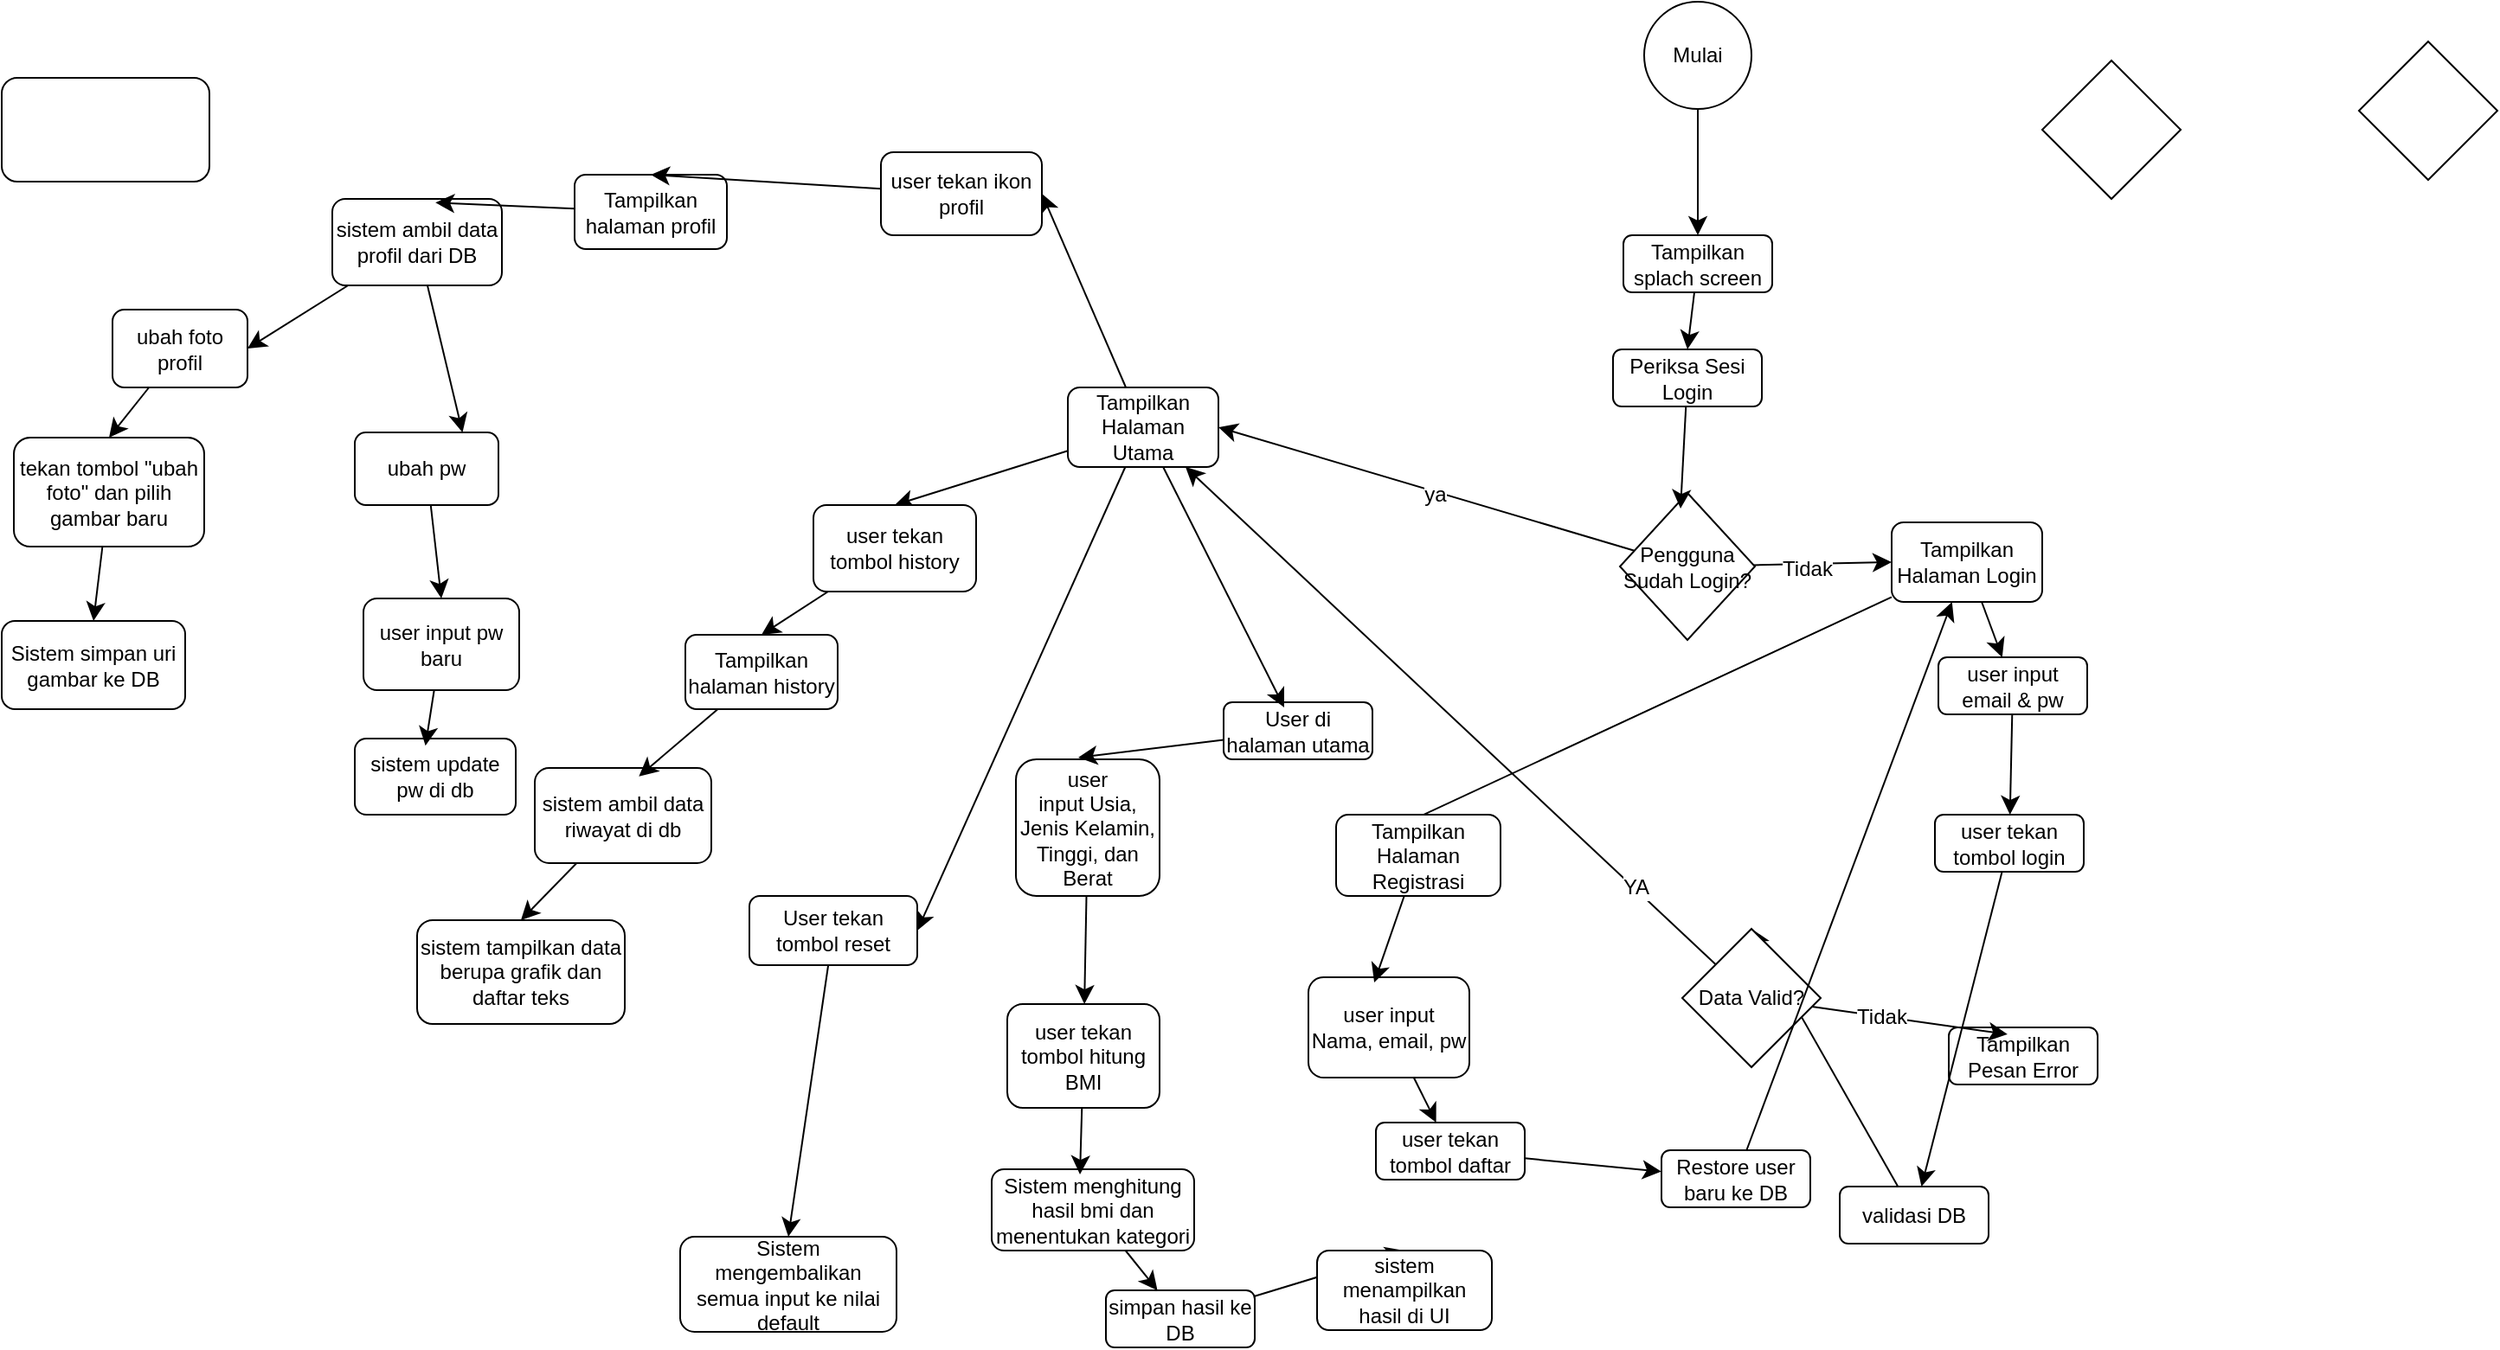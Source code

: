 <mxfile version="28.0.6">
  <diagram name="Page-1" id="vwUs4SDPO9vyFETedJ_c">
    <mxGraphModel dx="2059" dy="1264" grid="0" gridSize="10" guides="1" tooltips="1" connect="1" arrows="1" fold="1" page="0" pageScale="1" pageWidth="850" pageHeight="1100" math="0" shadow="0">
      <root>
        <mxCell id="0" />
        <mxCell id="1" parent="0" />
        <mxCell id="-v9NiKOyGOXGEarku2j1-68" style="edgeStyle=none;curved=1;rounded=0;orthogonalLoop=1;jettySize=auto;html=1;fontSize=12;startSize=8;endSize=8;" edge="1" parent="1" source="-v9NiKOyGOXGEarku2j1-17" target="-v9NiKOyGOXGEarku2j1-55">
          <mxGeometry relative="1" as="geometry" />
        </mxCell>
        <mxCell id="-v9NiKOyGOXGEarku2j1-17" value="Sistem menghitung hasil bmi&amp;nbsp;dan menentukan kategori" style="rounded=1;whiteSpace=wrap;html=1;" vertex="1" parent="1">
          <mxGeometry x="-348" y="357" width="117" height="47" as="geometry" />
        </mxCell>
        <mxCell id="-v9NiKOyGOXGEarku2j1-27" style="edgeStyle=none;curved=1;rounded=0;orthogonalLoop=1;jettySize=auto;html=1;entryX=0.5;entryY=0;entryDx=0;entryDy=0;fontSize=12;startSize=8;endSize=8;" edge="1" parent="1" source="-v9NiKOyGOXGEarku2j1-18" target="-v9NiKOyGOXGEarku2j1-26">
          <mxGeometry relative="1" as="geometry" />
        </mxCell>
        <mxCell id="-v9NiKOyGOXGEarku2j1-18" value="Tampilkan splach screen" style="rounded=1;whiteSpace=wrap;html=1;" vertex="1" parent="1">
          <mxGeometry x="17" y="-183" width="86" height="33" as="geometry" />
        </mxCell>
        <mxCell id="-v9NiKOyGOXGEarku2j1-23" style="edgeStyle=none;curved=1;rounded=0;orthogonalLoop=1;jettySize=auto;html=1;entryX=0.5;entryY=0;entryDx=0;entryDy=0;fontSize=12;startSize=8;endSize=8;" edge="1" parent="1" source="-v9NiKOyGOXGEarku2j1-22" target="-v9NiKOyGOXGEarku2j1-18">
          <mxGeometry relative="1" as="geometry" />
        </mxCell>
        <mxCell id="-v9NiKOyGOXGEarku2j1-22" value="Mulai" style="ellipse;whiteSpace=wrap;html=1;aspect=fixed;" vertex="1" parent="1">
          <mxGeometry x="29" y="-318" width="62" height="62" as="geometry" />
        </mxCell>
        <mxCell id="-v9NiKOyGOXGEarku2j1-35" style="edgeStyle=none;curved=1;rounded=0;orthogonalLoop=1;jettySize=auto;html=1;entryX=0;entryY=0.5;entryDx=0;entryDy=0;fontSize=12;startSize=8;endSize=8;" edge="1" parent="1" source="-v9NiKOyGOXGEarku2j1-24" target="-v9NiKOyGOXGEarku2j1-34">
          <mxGeometry relative="1" as="geometry" />
        </mxCell>
        <mxCell id="-v9NiKOyGOXGEarku2j1-36" value="Tidak" style="edgeLabel;html=1;align=center;verticalAlign=middle;resizable=0;points=[];fontSize=12;" vertex="1" connectable="0" parent="-v9NiKOyGOXGEarku2j1-35">
          <mxGeometry x="-0.231" y="-3" relative="1" as="geometry">
            <mxPoint as="offset" />
          </mxGeometry>
        </mxCell>
        <mxCell id="-v9NiKOyGOXGEarku2j1-37" style="edgeStyle=none;curved=1;rounded=0;orthogonalLoop=1;jettySize=auto;html=1;entryX=1;entryY=0.5;entryDx=0;entryDy=0;fontSize=12;startSize=8;endSize=8;" edge="1" parent="1" source="-v9NiKOyGOXGEarku2j1-24" target="-v9NiKOyGOXGEarku2j1-33">
          <mxGeometry relative="1" as="geometry" />
        </mxCell>
        <mxCell id="-v9NiKOyGOXGEarku2j1-38" value="ya" style="edgeLabel;html=1;align=center;verticalAlign=middle;resizable=0;points=[];fontSize=12;" vertex="1" connectable="0" parent="-v9NiKOyGOXGEarku2j1-37">
          <mxGeometry x="-0.037" y="2" relative="1" as="geometry">
            <mxPoint as="offset" />
          </mxGeometry>
        </mxCell>
        <mxCell id="-v9NiKOyGOXGEarku2j1-24" value=" Pengguna Sudah Login?" style="rhombus;whiteSpace=wrap;html=1;" vertex="1" parent="1">
          <mxGeometry x="15" y="-34" width="78" height="85" as="geometry" />
        </mxCell>
        <mxCell id="-v9NiKOyGOXGEarku2j1-26" value="Periksa Sesi Login" style="rounded=1;whiteSpace=wrap;html=1;" vertex="1" parent="1">
          <mxGeometry x="11" y="-117" width="86" height="33" as="geometry" />
        </mxCell>
        <mxCell id="-v9NiKOyGOXGEarku2j1-28" style="edgeStyle=none;curved=1;rounded=0;orthogonalLoop=1;jettySize=auto;html=1;entryX=0.449;entryY=0.106;entryDx=0;entryDy=0;entryPerimeter=0;fontSize=12;startSize=8;endSize=8;" edge="1" parent="1" source="-v9NiKOyGOXGEarku2j1-26" target="-v9NiKOyGOXGEarku2j1-24">
          <mxGeometry relative="1" as="geometry" />
        </mxCell>
        <mxCell id="-v9NiKOyGOXGEarku2j1-29" value="Tampilkan Pesan Error" style="rounded=1;whiteSpace=wrap;html=1;" vertex="1" parent="1">
          <mxGeometry x="205" y="275" width="86" height="33" as="geometry" />
        </mxCell>
        <mxCell id="-v9NiKOyGOXGEarku2j1-46" style="edgeStyle=none;curved=1;rounded=0;orthogonalLoop=1;jettySize=auto;html=1;entryX=0.5;entryY=0;entryDx=0;entryDy=0;fontSize=12;startSize=8;endSize=8;" edge="1" parent="1" source="-v9NiKOyGOXGEarku2j1-30" target="-v9NiKOyGOXGEarku2j1-44">
          <mxGeometry relative="1" as="geometry" />
        </mxCell>
        <mxCell id="-v9NiKOyGOXGEarku2j1-30" value="validasi DB" style="rounded=1;whiteSpace=wrap;html=1;" vertex="1" parent="1">
          <mxGeometry x="142" y="367" width="86" height="33" as="geometry" />
        </mxCell>
        <mxCell id="-v9NiKOyGOXGEarku2j1-42" style="edgeStyle=none;curved=1;rounded=0;orthogonalLoop=1;jettySize=auto;html=1;fontSize=12;startSize=8;endSize=8;" edge="1" parent="1" source="-v9NiKOyGOXGEarku2j1-31" target="-v9NiKOyGOXGEarku2j1-30">
          <mxGeometry relative="1" as="geometry" />
        </mxCell>
        <mxCell id="-v9NiKOyGOXGEarku2j1-31" value="user tekan tombol login" style="rounded=1;whiteSpace=wrap;html=1;" vertex="1" parent="1">
          <mxGeometry x="197" y="152" width="86" height="33" as="geometry" />
        </mxCell>
        <mxCell id="-v9NiKOyGOXGEarku2j1-40" style="edgeStyle=none;curved=1;rounded=0;orthogonalLoop=1;jettySize=auto;html=1;fontSize=12;startSize=8;endSize=8;" edge="1" parent="1" source="-v9NiKOyGOXGEarku2j1-32" target="-v9NiKOyGOXGEarku2j1-31">
          <mxGeometry relative="1" as="geometry" />
        </mxCell>
        <mxCell id="-v9NiKOyGOXGEarku2j1-32" value="user input email &amp;amp; pw" style="rounded=1;whiteSpace=wrap;html=1;" vertex="1" parent="1">
          <mxGeometry x="199" y="61" width="86" height="33" as="geometry" />
        </mxCell>
        <mxCell id="-v9NiKOyGOXGEarku2j1-81" style="edgeStyle=none;curved=1;rounded=0;orthogonalLoop=1;jettySize=auto;html=1;entryX=1;entryY=0.5;entryDx=0;entryDy=0;fontSize=12;startSize=8;endSize=8;" edge="1" parent="1" source="-v9NiKOyGOXGEarku2j1-33" target="-v9NiKOyGOXGEarku2j1-78">
          <mxGeometry relative="1" as="geometry" />
        </mxCell>
        <mxCell id="-v9NiKOyGOXGEarku2j1-85" style="edgeStyle=none;curved=1;rounded=0;orthogonalLoop=1;jettySize=auto;html=1;entryX=1;entryY=0.5;entryDx=0;entryDy=0;fontSize=12;startSize=8;endSize=8;" edge="1" parent="1" source="-v9NiKOyGOXGEarku2j1-33" target="-v9NiKOyGOXGEarku2j1-77">
          <mxGeometry relative="1" as="geometry" />
        </mxCell>
        <mxCell id="-v9NiKOyGOXGEarku2j1-97" style="edgeStyle=none;curved=1;rounded=0;orthogonalLoop=1;jettySize=auto;html=1;entryX=0.5;entryY=0;entryDx=0;entryDy=0;fontSize=12;startSize=8;endSize=8;" edge="1" parent="1" source="-v9NiKOyGOXGEarku2j1-33" target="-v9NiKOyGOXGEarku2j1-71">
          <mxGeometry relative="1" as="geometry" />
        </mxCell>
        <mxCell id="-v9NiKOyGOXGEarku2j1-33" value="Tampilkan Halaman Utama" style="rounded=1;whiteSpace=wrap;html=1;" vertex="1" parent="1">
          <mxGeometry x="-304" y="-95" width="87" height="46" as="geometry" />
        </mxCell>
        <mxCell id="-v9NiKOyGOXGEarku2j1-39" style="edgeStyle=none;curved=1;rounded=0;orthogonalLoop=1;jettySize=auto;html=1;fontSize=12;startSize=8;endSize=8;" edge="1" parent="1" source="-v9NiKOyGOXGEarku2j1-34" target="-v9NiKOyGOXGEarku2j1-32">
          <mxGeometry relative="1" as="geometry" />
        </mxCell>
        <mxCell id="-v9NiKOyGOXGEarku2j1-53" style="edgeStyle=none;curved=1;rounded=0;orthogonalLoop=1;jettySize=auto;html=1;entryX=0;entryY=0.5;entryDx=0;entryDy=0;fontSize=12;startSize=8;endSize=8;" edge="1" parent="1" source="-v9NiKOyGOXGEarku2j1-34" target="-v9NiKOyGOXGEarku2j1-52">
          <mxGeometry relative="1" as="geometry" />
        </mxCell>
        <mxCell id="-v9NiKOyGOXGEarku2j1-34" value="Tampilkan Halaman Login" style="rounded=1;whiteSpace=wrap;html=1;" vertex="1" parent="1">
          <mxGeometry x="172" y="-17" width="87" height="46" as="geometry" />
        </mxCell>
        <mxCell id="-v9NiKOyGOXGEarku2j1-43" value="" style="rhombus;whiteSpace=wrap;html=1;" vertex="1" parent="1">
          <mxGeometry x="259" y="-284" width="80" height="80" as="geometry" />
        </mxCell>
        <mxCell id="-v9NiKOyGOXGEarku2j1-47" style="edgeStyle=none;curved=1;rounded=0;orthogonalLoop=1;jettySize=auto;html=1;fontSize=12;startSize=8;endSize=8;" edge="1" parent="1" source="-v9NiKOyGOXGEarku2j1-44" target="-v9NiKOyGOXGEarku2j1-33">
          <mxGeometry relative="1" as="geometry" />
        </mxCell>
        <mxCell id="-v9NiKOyGOXGEarku2j1-48" value="YA" style="edgeLabel;html=1;align=center;verticalAlign=middle;resizable=0;points=[];fontSize=12;" vertex="1" connectable="0" parent="-v9NiKOyGOXGEarku2j1-47">
          <mxGeometry x="-0.694" y="-1" relative="1" as="geometry">
            <mxPoint as="offset" />
          </mxGeometry>
        </mxCell>
        <mxCell id="-v9NiKOyGOXGEarku2j1-44" value="Data Valid?" style="rhombus;whiteSpace=wrap;html=1;" vertex="1" parent="1">
          <mxGeometry x="51" y="218" width="80" height="80" as="geometry" />
        </mxCell>
        <mxCell id="-v9NiKOyGOXGEarku2j1-45" value="" style="rhombus;whiteSpace=wrap;html=1;" vertex="1" parent="1">
          <mxGeometry x="442" y="-295" width="80" height="80" as="geometry" />
        </mxCell>
        <mxCell id="-v9NiKOyGOXGEarku2j1-49" style="edgeStyle=none;curved=1;rounded=0;orthogonalLoop=1;jettySize=auto;html=1;entryX=0.395;entryY=0.121;entryDx=0;entryDy=0;entryPerimeter=0;fontSize=12;startSize=8;endSize=8;" edge="1" parent="1" source="-v9NiKOyGOXGEarku2j1-44" target="-v9NiKOyGOXGEarku2j1-29">
          <mxGeometry relative="1" as="geometry" />
        </mxCell>
        <mxCell id="-v9NiKOyGOXGEarku2j1-50" value="Tidak" style="edgeLabel;html=1;align=center;verticalAlign=middle;resizable=0;points=[];fontSize=12;" vertex="1" connectable="0" parent="-v9NiKOyGOXGEarku2j1-49">
          <mxGeometry x="-0.313" relative="1" as="geometry">
            <mxPoint x="1" as="offset" />
          </mxGeometry>
        </mxCell>
        <mxCell id="-v9NiKOyGOXGEarku2j1-61" style="edgeStyle=none;curved=1;rounded=0;orthogonalLoop=1;jettySize=auto;html=1;fontSize=12;startSize=8;endSize=8;" edge="1" parent="1" source="-v9NiKOyGOXGEarku2j1-51" target="-v9NiKOyGOXGEarku2j1-60">
          <mxGeometry relative="1" as="geometry" />
        </mxCell>
        <mxCell id="-v9NiKOyGOXGEarku2j1-51" value="user input Nama, email, pw" style="rounded=1;whiteSpace=wrap;html=1;" vertex="1" parent="1">
          <mxGeometry x="-165" y="246" width="93" height="58" as="geometry" />
        </mxCell>
        <mxCell id="-v9NiKOyGOXGEarku2j1-52" value="Tampilkan Halaman Registrasi " style="rounded=1;whiteSpace=wrap;html=1;" vertex="1" parent="1">
          <mxGeometry x="-149" y="152" width="95" height="47" as="geometry" />
        </mxCell>
        <mxCell id="-v9NiKOyGOXGEarku2j1-54" style="edgeStyle=none;curved=1;rounded=0;orthogonalLoop=1;jettySize=auto;html=1;entryX=0.409;entryY=0.052;entryDx=0;entryDy=0;entryPerimeter=0;fontSize=12;startSize=8;endSize=8;" edge="1" parent="1" source="-v9NiKOyGOXGEarku2j1-52" target="-v9NiKOyGOXGEarku2j1-51">
          <mxGeometry relative="1" as="geometry" />
        </mxCell>
        <mxCell id="-v9NiKOyGOXGEarku2j1-70" style="edgeStyle=none;curved=1;rounded=0;orthogonalLoop=1;jettySize=auto;html=1;entryX=0.5;entryY=0;entryDx=0;entryDy=0;fontSize=12;startSize=8;endSize=8;" edge="1" parent="1" source="-v9NiKOyGOXGEarku2j1-55" target="-v9NiKOyGOXGEarku2j1-69">
          <mxGeometry relative="1" as="geometry" />
        </mxCell>
        <mxCell id="-v9NiKOyGOXGEarku2j1-55" value="simpan hasil ke DB" style="rounded=1;whiteSpace=wrap;html=1;" vertex="1" parent="1">
          <mxGeometry x="-282" y="427" width="86" height="33" as="geometry" />
        </mxCell>
        <mxCell id="-v9NiKOyGOXGEarku2j1-66" style="edgeStyle=none;curved=1;rounded=0;orthogonalLoop=1;jettySize=auto;html=1;fontSize=12;startSize=8;endSize=8;" edge="1" parent="1" source="-v9NiKOyGOXGEarku2j1-56" target="-v9NiKOyGOXGEarku2j1-57">
          <mxGeometry relative="1" as="geometry" />
        </mxCell>
        <mxCell id="-v9NiKOyGOXGEarku2j1-56" value="user input&amp;nbsp;Usia, Jenis Kelamin, Tinggi, dan Berat" style="rounded=1;whiteSpace=wrap;html=1;" vertex="1" parent="1">
          <mxGeometry x="-334" y="120" width="83" height="79" as="geometry" />
        </mxCell>
        <mxCell id="-v9NiKOyGOXGEarku2j1-57" value="user tekan tombol hitung BMI" style="rounded=1;whiteSpace=wrap;html=1;" vertex="1" parent="1">
          <mxGeometry x="-339" y="261.5" width="88" height="60" as="geometry" />
        </mxCell>
        <mxCell id="-v9NiKOyGOXGEarku2j1-58" value="User di halaman utama" style="rounded=1;whiteSpace=wrap;html=1;" vertex="1" parent="1">
          <mxGeometry x="-214" y="87" width="86" height="33" as="geometry" />
        </mxCell>
        <mxCell id="-v9NiKOyGOXGEarku2j1-63" style="edgeStyle=none;curved=1;rounded=0;orthogonalLoop=1;jettySize=auto;html=1;fontSize=12;startSize=8;endSize=8;" edge="1" parent="1" source="-v9NiKOyGOXGEarku2j1-59" target="-v9NiKOyGOXGEarku2j1-34">
          <mxGeometry relative="1" as="geometry" />
        </mxCell>
        <mxCell id="-v9NiKOyGOXGEarku2j1-59" value="Restore user baru ke DB" style="rounded=1;whiteSpace=wrap;html=1;" vertex="1" parent="1">
          <mxGeometry x="39" y="346" width="86" height="33" as="geometry" />
        </mxCell>
        <mxCell id="-v9NiKOyGOXGEarku2j1-62" style="edgeStyle=none;curved=1;rounded=0;orthogonalLoop=1;jettySize=auto;html=1;fontSize=12;startSize=8;endSize=8;" edge="1" parent="1" source="-v9NiKOyGOXGEarku2j1-60" target="-v9NiKOyGOXGEarku2j1-59">
          <mxGeometry relative="1" as="geometry" />
        </mxCell>
        <mxCell id="-v9NiKOyGOXGEarku2j1-60" value="user tekan tombol daftar" style="rounded=1;whiteSpace=wrap;html=1;" vertex="1" parent="1">
          <mxGeometry x="-126" y="330" width="86" height="33" as="geometry" />
        </mxCell>
        <mxCell id="-v9NiKOyGOXGEarku2j1-64" style="edgeStyle=none;curved=1;rounded=0;orthogonalLoop=1;jettySize=auto;html=1;entryX=0.407;entryY=0.091;entryDx=0;entryDy=0;entryPerimeter=0;fontSize=12;startSize=8;endSize=8;" edge="1" parent="1" source="-v9NiKOyGOXGEarku2j1-33" target="-v9NiKOyGOXGEarku2j1-58">
          <mxGeometry relative="1" as="geometry" />
        </mxCell>
        <mxCell id="-v9NiKOyGOXGEarku2j1-65" style="edgeStyle=none;curved=1;rounded=0;orthogonalLoop=1;jettySize=auto;html=1;entryX=0.434;entryY=-0.013;entryDx=0;entryDy=0;entryPerimeter=0;fontSize=12;startSize=8;endSize=8;" edge="1" parent="1" source="-v9NiKOyGOXGEarku2j1-58" target="-v9NiKOyGOXGEarku2j1-56">
          <mxGeometry relative="1" as="geometry" />
        </mxCell>
        <mxCell id="-v9NiKOyGOXGEarku2j1-67" style="edgeStyle=none;curved=1;rounded=0;orthogonalLoop=1;jettySize=auto;html=1;entryX=0.436;entryY=0.064;entryDx=0;entryDy=0;entryPerimeter=0;fontSize=12;startSize=8;endSize=8;" edge="1" parent="1" source="-v9NiKOyGOXGEarku2j1-57" target="-v9NiKOyGOXGEarku2j1-17">
          <mxGeometry relative="1" as="geometry" />
        </mxCell>
        <mxCell id="-v9NiKOyGOXGEarku2j1-69" value="sistem menampilkan hasil di UI" style="rounded=1;whiteSpace=wrap;html=1;" vertex="1" parent="1">
          <mxGeometry x="-160" y="404" width="101" height="46" as="geometry" />
        </mxCell>
        <mxCell id="-v9NiKOyGOXGEarku2j1-99" style="edgeStyle=none;curved=1;rounded=0;orthogonalLoop=1;jettySize=auto;html=1;entryX=0.5;entryY=0;entryDx=0;entryDy=0;fontSize=12;startSize=8;endSize=8;" edge="1" parent="1" source="-v9NiKOyGOXGEarku2j1-71" target="-v9NiKOyGOXGEarku2j1-98">
          <mxGeometry relative="1" as="geometry" />
        </mxCell>
        <mxCell id="-v9NiKOyGOXGEarku2j1-71" value="user tekan tombol history" style="rounded=1;whiteSpace=wrap;html=1;" vertex="1" parent="1">
          <mxGeometry x="-451" y="-27" width="94" height="50" as="geometry" />
        </mxCell>
        <mxCell id="-v9NiKOyGOXGEarku2j1-93" style="edgeStyle=none;curved=1;rounded=0;orthogonalLoop=1;jettySize=auto;html=1;entryX=0.5;entryY=0;entryDx=0;entryDy=0;fontSize=12;startSize=8;endSize=8;" edge="1" parent="1" source="-v9NiKOyGOXGEarku2j1-72" target="-v9NiKOyGOXGEarku2j1-91">
          <mxGeometry relative="1" as="geometry" />
        </mxCell>
        <mxCell id="-v9NiKOyGOXGEarku2j1-72" value="tekan tombol &quot;ubah foto&quot; dan pilih gambar baru" style="rounded=1;whiteSpace=wrap;html=1;" vertex="1" parent="1">
          <mxGeometry x="-913" y="-66" width="110" height="63" as="geometry" />
        </mxCell>
        <mxCell id="-v9NiKOyGOXGEarku2j1-89" style="edgeStyle=none;curved=1;rounded=0;orthogonalLoop=1;jettySize=auto;html=1;entryX=0.5;entryY=0;entryDx=0;entryDy=0;fontSize=12;startSize=8;endSize=8;" edge="1" parent="1" source="-v9NiKOyGOXGEarku2j1-73" target="-v9NiKOyGOXGEarku2j1-72">
          <mxGeometry relative="1" as="geometry" />
        </mxCell>
        <mxCell id="-v9NiKOyGOXGEarku2j1-73" value="ubah foto profil" style="rounded=1;whiteSpace=wrap;html=1;" vertex="1" parent="1">
          <mxGeometry x="-856" y="-140" width="78" height="45" as="geometry" />
        </mxCell>
        <mxCell id="-v9NiKOyGOXGEarku2j1-87" style="edgeStyle=none;curved=1;rounded=0;orthogonalLoop=1;jettySize=auto;html=1;entryX=1;entryY=0.5;entryDx=0;entryDy=0;fontSize=12;startSize=8;endSize=8;" edge="1" parent="1" source="-v9NiKOyGOXGEarku2j1-74" target="-v9NiKOyGOXGEarku2j1-73">
          <mxGeometry relative="1" as="geometry" />
        </mxCell>
        <mxCell id="-v9NiKOyGOXGEarku2j1-88" style="edgeStyle=none;curved=1;rounded=0;orthogonalLoop=1;jettySize=auto;html=1;entryX=0.75;entryY=0;entryDx=0;entryDy=0;fontSize=12;startSize=8;endSize=8;" edge="1" parent="1" source="-v9NiKOyGOXGEarku2j1-74" target="-v9NiKOyGOXGEarku2j1-75">
          <mxGeometry relative="1" as="geometry" />
        </mxCell>
        <mxCell id="-v9NiKOyGOXGEarku2j1-74" value="sistem ambil data profil dari DB" style="rounded=1;whiteSpace=wrap;html=1;" vertex="1" parent="1">
          <mxGeometry x="-729" y="-204" width="98" height="50" as="geometry" />
        </mxCell>
        <mxCell id="-v9NiKOyGOXGEarku2j1-95" style="edgeStyle=none;curved=1;rounded=0;orthogonalLoop=1;jettySize=auto;html=1;entryX=0.5;entryY=0;entryDx=0;entryDy=0;fontSize=12;startSize=8;endSize=8;" edge="1" parent="1" source="-v9NiKOyGOXGEarku2j1-75" target="-v9NiKOyGOXGEarku2j1-90">
          <mxGeometry relative="1" as="geometry" />
        </mxCell>
        <mxCell id="-v9NiKOyGOXGEarku2j1-75" value="ubah pw" style="rounded=1;whiteSpace=wrap;html=1;" vertex="1" parent="1">
          <mxGeometry x="-716" y="-69" width="83" height="42" as="geometry" />
        </mxCell>
        <mxCell id="-v9NiKOyGOXGEarku2j1-76" value="Tampilkan halaman profil" style="rounded=1;whiteSpace=wrap;html=1;" vertex="1" parent="1">
          <mxGeometry x="-589" y="-218" width="88" height="43" as="geometry" />
        </mxCell>
        <mxCell id="-v9NiKOyGOXGEarku2j1-84" style="edgeStyle=none;curved=1;rounded=0;orthogonalLoop=1;jettySize=auto;html=1;entryX=0.5;entryY=0;entryDx=0;entryDy=0;fontSize=12;startSize=8;endSize=8;" edge="1" parent="1" source="-v9NiKOyGOXGEarku2j1-77" target="-v9NiKOyGOXGEarku2j1-76">
          <mxGeometry relative="1" as="geometry" />
        </mxCell>
        <mxCell id="-v9NiKOyGOXGEarku2j1-77" value="user tekan ikon profil" style="rounded=1;whiteSpace=wrap;html=1;" vertex="1" parent="1">
          <mxGeometry x="-412" y="-231" width="93" height="48" as="geometry" />
        </mxCell>
        <mxCell id="-v9NiKOyGOXGEarku2j1-83" style="edgeStyle=none;curved=1;rounded=0;orthogonalLoop=1;jettySize=auto;html=1;entryX=0.5;entryY=0;entryDx=0;entryDy=0;fontSize=12;startSize=8;endSize=8;" edge="1" parent="1" source="-v9NiKOyGOXGEarku2j1-78" target="-v9NiKOyGOXGEarku2j1-82">
          <mxGeometry relative="1" as="geometry" />
        </mxCell>
        <mxCell id="-v9NiKOyGOXGEarku2j1-78" value="User tekan tombol reset" style="rounded=1;whiteSpace=wrap;html=1;" vertex="1" parent="1">
          <mxGeometry x="-488" y="199" width="97" height="40" as="geometry" />
        </mxCell>
        <mxCell id="-v9NiKOyGOXGEarku2j1-79" style="edgeStyle=none;curved=1;rounded=0;orthogonalLoop=1;jettySize=auto;html=1;exitX=0.75;exitY=1;exitDx=0;exitDy=0;fontSize=12;startSize=8;endSize=8;" edge="1" parent="1" source="-v9NiKOyGOXGEarku2j1-78" target="-v9NiKOyGOXGEarku2j1-78">
          <mxGeometry relative="1" as="geometry" />
        </mxCell>
        <mxCell id="-v9NiKOyGOXGEarku2j1-82" value="Sistem mengembalikan semua input ke nilai default" style="rounded=1;whiteSpace=wrap;html=1;" vertex="1" parent="1">
          <mxGeometry x="-528" y="396" width="125" height="55" as="geometry" />
        </mxCell>
        <mxCell id="-v9NiKOyGOXGEarku2j1-86" style="edgeStyle=none;curved=1;rounded=0;orthogonalLoop=1;jettySize=auto;html=1;entryX=0.608;entryY=0.042;entryDx=0;entryDy=0;entryPerimeter=0;fontSize=12;startSize=8;endSize=8;" edge="1" parent="1" source="-v9NiKOyGOXGEarku2j1-76" target="-v9NiKOyGOXGEarku2j1-74">
          <mxGeometry relative="1" as="geometry" />
        </mxCell>
        <mxCell id="-v9NiKOyGOXGEarku2j1-90" value="user input pw baru" style="rounded=1;whiteSpace=wrap;html=1;" vertex="1" parent="1">
          <mxGeometry x="-711" y="27" width="90" height="53" as="geometry" />
        </mxCell>
        <mxCell id="-v9NiKOyGOXGEarku2j1-91" value="Sistem simpan uri gambar ke DB" style="rounded=1;whiteSpace=wrap;html=1;" vertex="1" parent="1">
          <mxGeometry x="-920" y="40" width="106" height="51" as="geometry" />
        </mxCell>
        <mxCell id="-v9NiKOyGOXGEarku2j1-92" value="sistem update pw di db" style="rounded=1;whiteSpace=wrap;html=1;" vertex="1" parent="1">
          <mxGeometry x="-716" y="108" width="93" height="44" as="geometry" />
        </mxCell>
        <mxCell id="-v9NiKOyGOXGEarku2j1-96" style="edgeStyle=none;curved=1;rounded=0;orthogonalLoop=1;jettySize=auto;html=1;entryX=0.439;entryY=0.093;entryDx=0;entryDy=0;entryPerimeter=0;fontSize=12;startSize=8;endSize=8;" edge="1" parent="1" source="-v9NiKOyGOXGEarku2j1-90" target="-v9NiKOyGOXGEarku2j1-92">
          <mxGeometry relative="1" as="geometry" />
        </mxCell>
        <mxCell id="-v9NiKOyGOXGEarku2j1-98" value="Tampilkan halaman history" style="rounded=1;whiteSpace=wrap;html=1;" vertex="1" parent="1">
          <mxGeometry x="-525" y="48" width="88" height="43" as="geometry" />
        </mxCell>
        <mxCell id="-v9NiKOyGOXGEarku2j1-100" value="" style="rounded=1;whiteSpace=wrap;html=1;" vertex="1" parent="1">
          <mxGeometry x="-920" y="-274" width="120" height="60" as="geometry" />
        </mxCell>
        <mxCell id="-v9NiKOyGOXGEarku2j1-101" value="sistem tampilkan data berupa grafik dan daftar teks" style="rounded=1;whiteSpace=wrap;html=1;" vertex="1" parent="1">
          <mxGeometry x="-680" y="213" width="120" height="60" as="geometry" />
        </mxCell>
        <mxCell id="-v9NiKOyGOXGEarku2j1-104" style="edgeStyle=none;curved=1;rounded=0;orthogonalLoop=1;jettySize=auto;html=1;entryX=0.5;entryY=0;entryDx=0;entryDy=0;fontSize=12;startSize=8;endSize=8;" edge="1" parent="1" source="-v9NiKOyGOXGEarku2j1-102" target="-v9NiKOyGOXGEarku2j1-101">
          <mxGeometry relative="1" as="geometry" />
        </mxCell>
        <mxCell id="-v9NiKOyGOXGEarku2j1-102" value="sistem ambil data riwayat di db" style="rounded=1;whiteSpace=wrap;html=1;" vertex="1" parent="1">
          <mxGeometry x="-612" y="125" width="102" height="55" as="geometry" />
        </mxCell>
        <mxCell id="-v9NiKOyGOXGEarku2j1-103" style="edgeStyle=none;curved=1;rounded=0;orthogonalLoop=1;jettySize=auto;html=1;entryX=0.59;entryY=0.088;entryDx=0;entryDy=0;entryPerimeter=0;fontSize=12;startSize=8;endSize=8;" edge="1" parent="1" source="-v9NiKOyGOXGEarku2j1-98" target="-v9NiKOyGOXGEarku2j1-102">
          <mxGeometry relative="1" as="geometry" />
        </mxCell>
      </root>
    </mxGraphModel>
  </diagram>
</mxfile>
